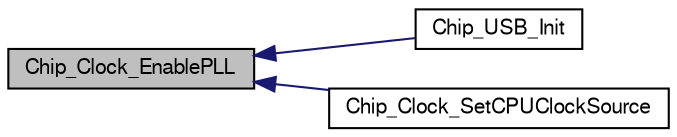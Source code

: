 digraph "Chip_Clock_EnablePLL"
{
  edge [fontname="FreeSans",fontsize="10",labelfontname="FreeSans",labelfontsize="10"];
  node [fontname="FreeSans",fontsize="10",shape=record];
  rankdir="LR";
  Node1 [label="Chip_Clock_EnablePLL",height=0.2,width=0.4,color="black", fillcolor="grey75", style="filled", fontcolor="black"];
  Node1 -> Node2 [dir="back",color="midnightblue",fontsize="10",style="solid"];
  Node2 [label="Chip_USB_Init",height=0.2,width=0.4,color="black", fillcolor="white", style="filled",URL="$group__SUPPORT__17XX__40XX__FUNC.html#gaa098023402e8e6034f34663ce39d9ccd",tooltip="USB Pin and clock initialization Calling this function will initialize the USB pins and the clock..."];
  Node1 -> Node3 [dir="back",color="midnightblue",fontsize="10",style="solid"];
  Node3 [label="Chip_Clock_SetCPUClockSource",height=0.2,width=0.4,color="black", fillcolor="white", style="filled",URL="$group__CLOCK__17XX__40XX.html#gaefeafe3f6ad6d2690c252e6cfcc826dd",tooltip="Sets the current CPU clock source. "];
}
